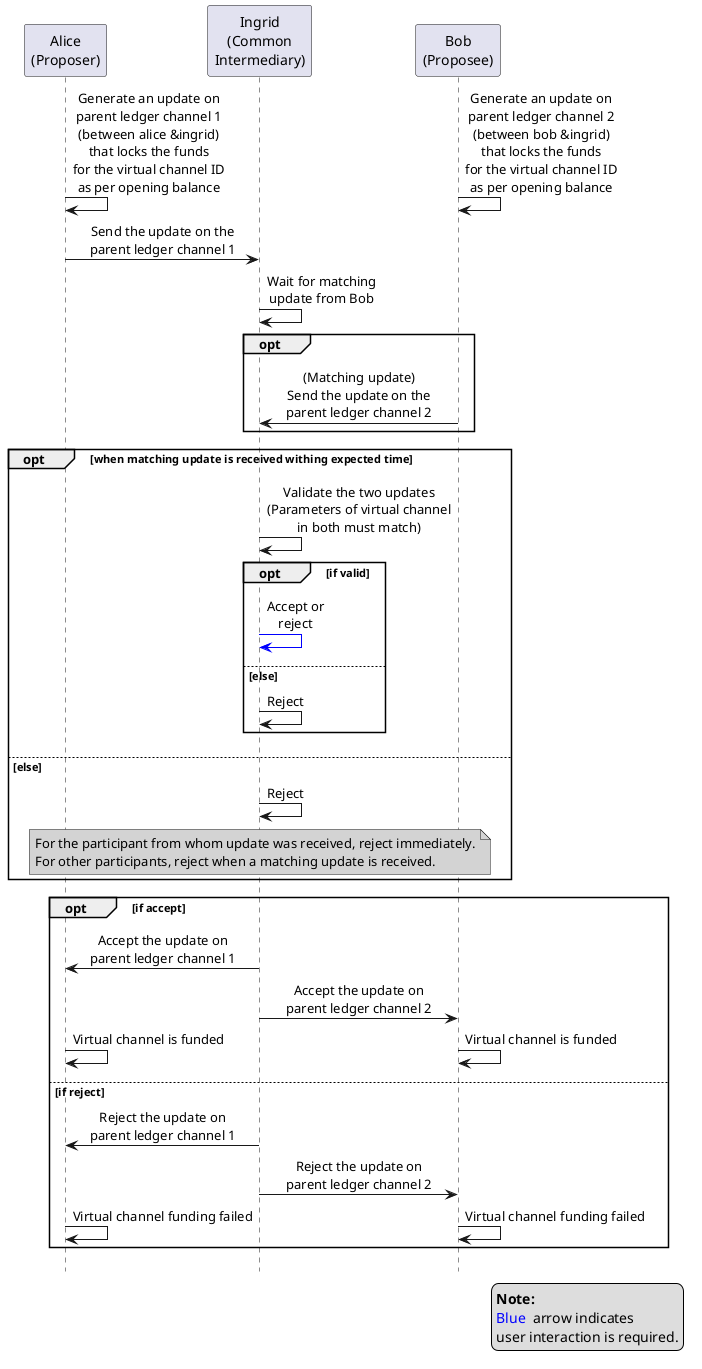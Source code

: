 ' SPDX-FileCopyrightText: 2021 Hyperledger
' SPDX-License-Identifier: CC-BY-4.0

@startuml open_funding_virtual
!pragma teoz true
hide footbox
skinparam SequenceMessageAlign center

participant "Alice\n(Proposer)" as alice
participant "Ingrid\n(Common\nIntermediary)" as ingrid
participant "Bob\n(Proposee)" as bob

alice -> alice: Generate an update on\nparent ledger channel 1\n(between alice &ingrid)\nthat locks the funds\nfor the virtual channel ID\nas per opening balance
&bob -> bob: Generate an update on\nparent ledger channel 2\n(between bob &ingrid)\nthat locks the funds\nfor the virtual channel ID\nas per opening balance

alice -> ingrid: Send the update on the\nparent ledger channel 1

ingrid -> ingrid: Wait for matching\nupdate from Bob
opt
ingrid <- bob: (Matching update)\nSend the update on the\nparent ledger channel 2
end

opt when matching update is received withing expected time
ingrid -> ingrid: Validate the two updates\n(Parameters of virtual channel\nin both must match)
opt if valid
ingrid -[#blue]> ingrid: Accept or\nreject
else else
ingrid -> ingrid: Reject
end

else else
ingrid -> ingrid: Reject
note over ingrid #LightGray
For the participant from whom update was received, reject immediately.
For other participants, reject when a matching update is received.
end note

end

opt if accept
alice <- ingrid: Accept the update on\nparent ledger channel 1
ingrid -> bob: Accept the update on\nparent ledger channel 2

alice -> alice: Virtual channel is funded
&bob -> bob: Virtual channel is funded
else if reject
alice <- ingrid: Reject the update on\nparent ledger channel 1
ingrid -> bob: Reject the update on\nparent ledger channel 2

alice -> alice: Virtual channel funding failed
&bob -> bob: Virtual channel funding failed
end

legend bottom right
<b>Note:</b>
<color:blue>Blue </color> arrow indicates
user interaction is required.
endlegend

@enduml
